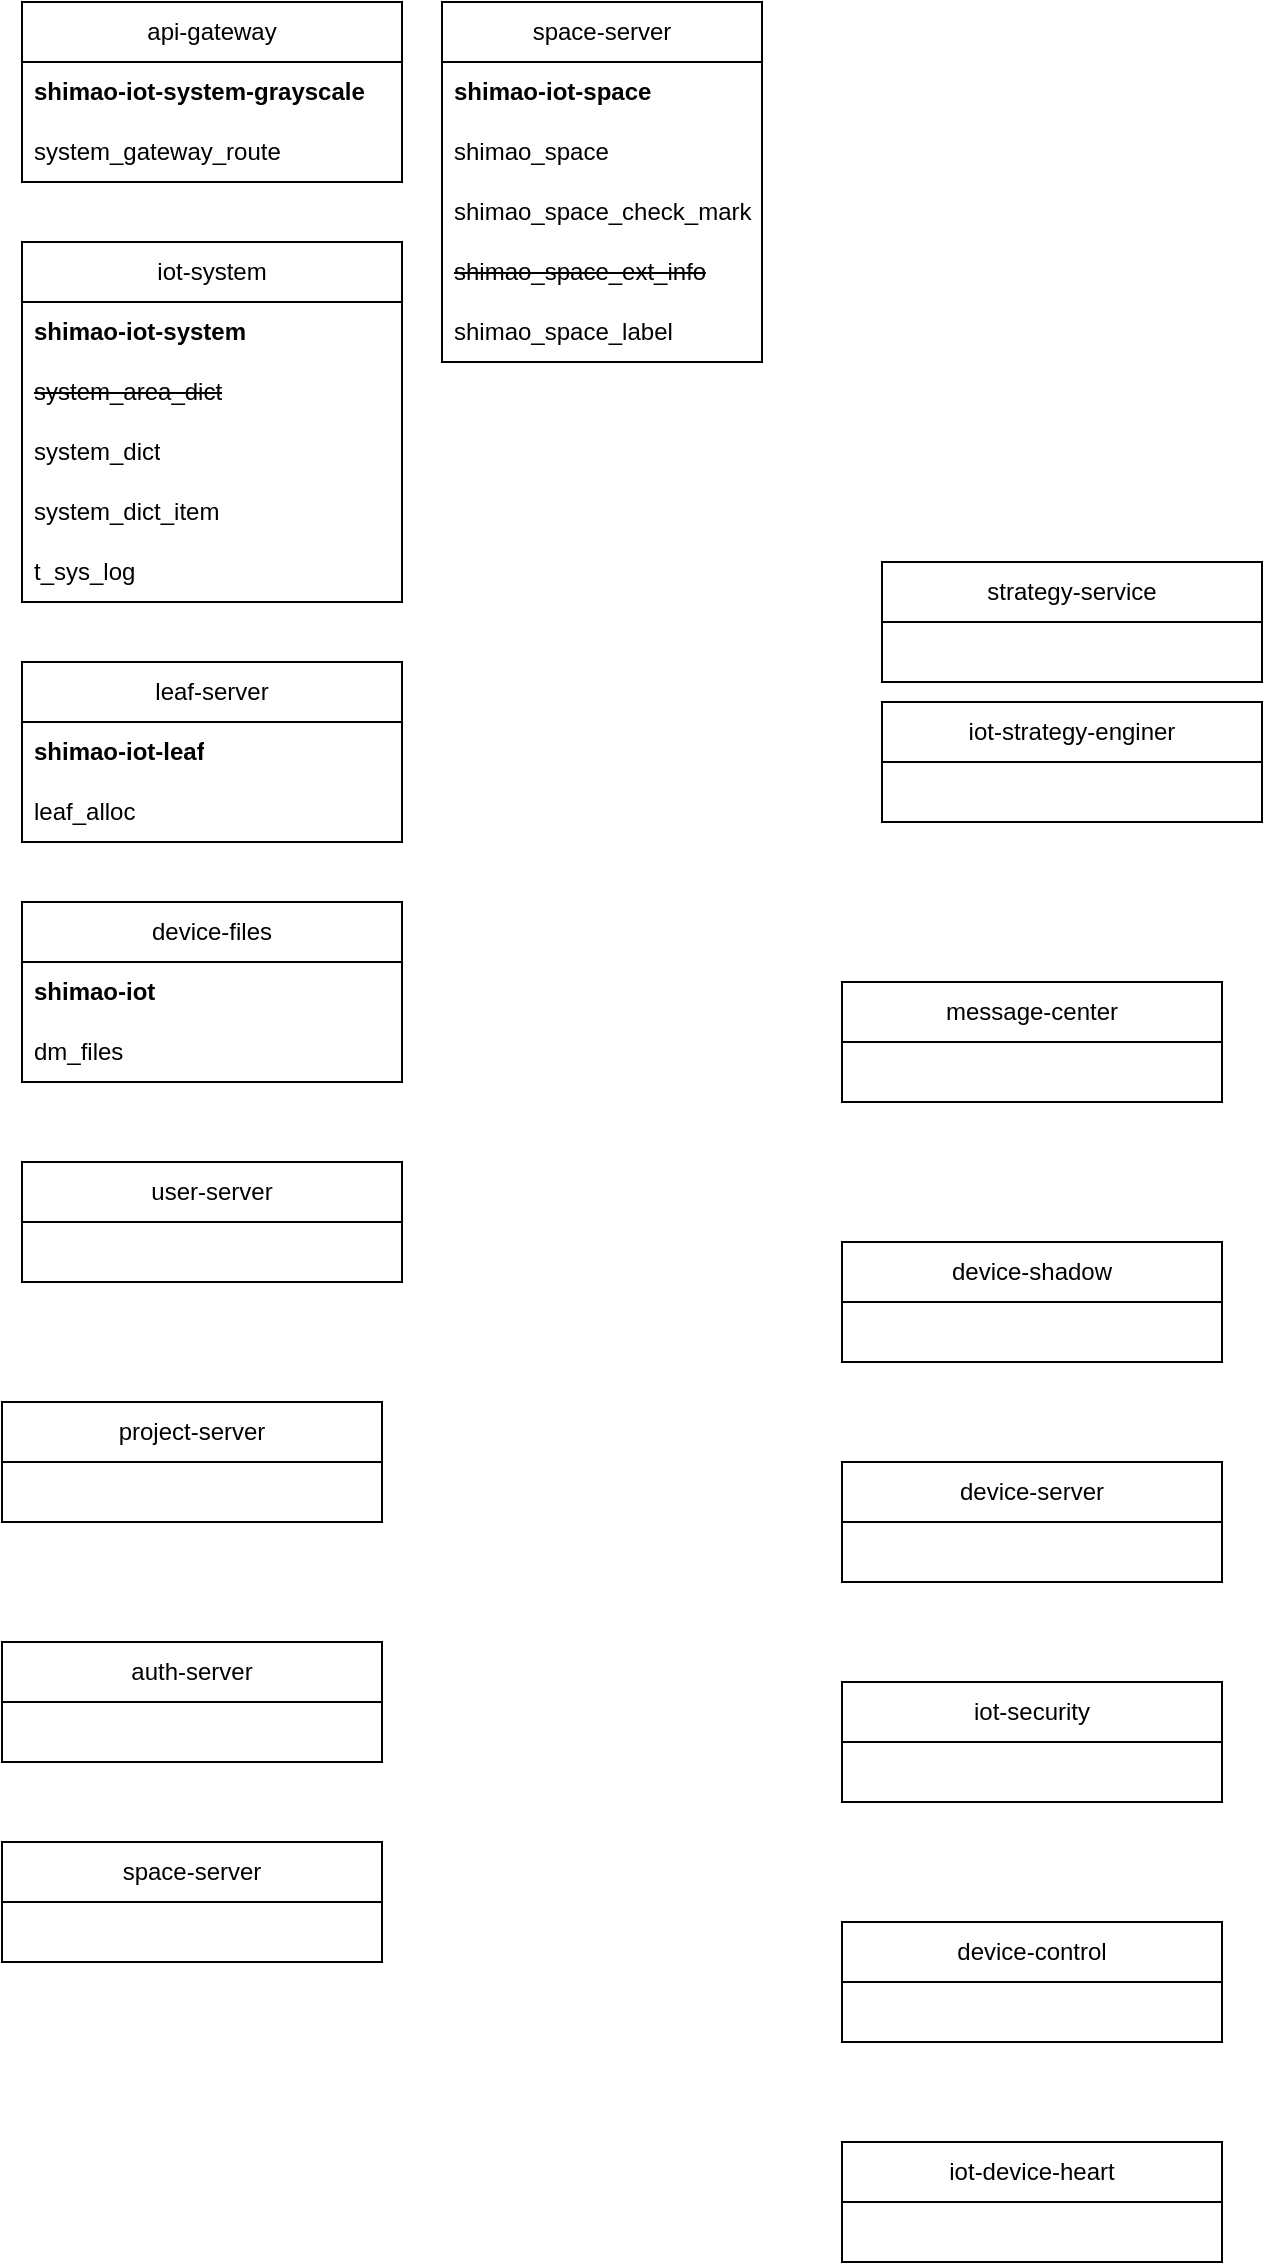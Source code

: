 <mxfile version="21.3.8" type="github">
  <diagram name="第 1 页" id="QdaQC4iQ9BGiyTKTw770">
    <mxGraphModel dx="1397" dy="748" grid="1" gridSize="10" guides="1" tooltips="1" connect="1" arrows="1" fold="1" page="1" pageScale="1" pageWidth="827" pageHeight="1169" math="0" shadow="0">
      <root>
        <mxCell id="0" />
        <mxCell id="1" parent="0" />
        <mxCell id="64MMbICncz5PE0fVNHqt-2" value="space-server" style="swimlane;fontStyle=0;childLayout=stackLayout;horizontal=1;startSize=30;horizontalStack=0;resizeParent=1;resizeParentMax=0;resizeLast=0;collapsible=1;marginBottom=0;whiteSpace=wrap;html=1;" vertex="1" parent="1">
          <mxGeometry x="460" y="110" width="160" height="180" as="geometry">
            <mxRectangle x="240" y="310" width="110" height="30" as="alternateBounds" />
          </mxGeometry>
        </mxCell>
        <mxCell id="64MMbICncz5PE0fVNHqt-16" value="shimao-iot-space" style="text;strokeColor=none;fillColor=none;align=left;verticalAlign=middle;spacingLeft=4;spacingRight=4;overflow=hidden;points=[[0,0.5],[1,0.5]];portConstraint=eastwest;rotatable=0;whiteSpace=wrap;html=1;fontStyle=1" vertex="1" parent="64MMbICncz5PE0fVNHqt-2">
          <mxGeometry y="30" width="160" height="30" as="geometry" />
        </mxCell>
        <mxCell id="64MMbICncz5PE0fVNHqt-3" value="shimao_space" style="text;strokeColor=none;fillColor=none;align=left;verticalAlign=middle;spacingLeft=4;spacingRight=4;overflow=hidden;points=[[0,0.5],[1,0.5]];portConstraint=eastwest;rotatable=0;whiteSpace=wrap;html=1;" vertex="1" parent="64MMbICncz5PE0fVNHqt-2">
          <mxGeometry y="60" width="160" height="30" as="geometry" />
        </mxCell>
        <mxCell id="64MMbICncz5PE0fVNHqt-4" value="shimao_space_check_mark" style="text;strokeColor=none;fillColor=none;align=left;verticalAlign=middle;spacingLeft=4;spacingRight=4;overflow=hidden;points=[[0,0.5],[1,0.5]];portConstraint=eastwest;rotatable=0;whiteSpace=wrap;html=1;" vertex="1" parent="64MMbICncz5PE0fVNHqt-2">
          <mxGeometry y="90" width="160" height="30" as="geometry" />
        </mxCell>
        <mxCell id="64MMbICncz5PE0fVNHqt-5" value="&lt;strike&gt;shimao_space_ext_info&lt;/strike&gt;" style="text;strokeColor=none;fillColor=none;align=left;verticalAlign=middle;spacingLeft=4;spacingRight=4;overflow=hidden;points=[[0,0.5],[1,0.5]];portConstraint=eastwest;rotatable=0;whiteSpace=wrap;html=1;" vertex="1" parent="64MMbICncz5PE0fVNHqt-2">
          <mxGeometry y="120" width="160" height="30" as="geometry" />
        </mxCell>
        <mxCell id="64MMbICncz5PE0fVNHqt-8" value="shimao_space_label" style="text;strokeColor=none;fillColor=none;align=left;verticalAlign=middle;spacingLeft=4;spacingRight=4;overflow=hidden;points=[[0,0.5],[1,0.5]];portConstraint=eastwest;rotatable=0;whiteSpace=wrap;html=1;" vertex="1" parent="64MMbICncz5PE0fVNHqt-2">
          <mxGeometry y="150" width="160" height="30" as="geometry" />
        </mxCell>
        <mxCell id="64MMbICncz5PE0fVNHqt-9" value="api-gateway" style="swimlane;fontStyle=0;childLayout=stackLayout;horizontal=1;startSize=30;horizontalStack=0;resizeParent=1;resizeParentMax=0;resizeLast=0;collapsible=1;marginBottom=0;whiteSpace=wrap;html=1;" vertex="1" parent="1">
          <mxGeometry x="250" y="110" width="190" height="90" as="geometry">
            <mxRectangle x="240" y="310" width="110" height="30" as="alternateBounds" />
          </mxGeometry>
        </mxCell>
        <mxCell id="64MMbICncz5PE0fVNHqt-17" value="shimao-iot-system-grayscale" style="text;strokeColor=none;fillColor=none;align=left;verticalAlign=middle;spacingLeft=4;spacingRight=4;overflow=hidden;points=[[0,0.5],[1,0.5]];portConstraint=eastwest;rotatable=0;whiteSpace=wrap;html=1;fontStyle=1" vertex="1" parent="64MMbICncz5PE0fVNHqt-9">
          <mxGeometry y="30" width="190" height="30" as="geometry" />
        </mxCell>
        <mxCell id="64MMbICncz5PE0fVNHqt-10" value="system_gateway_route" style="text;strokeColor=none;fillColor=none;align=left;verticalAlign=middle;spacingLeft=4;spacingRight=4;overflow=hidden;points=[[0,0.5],[1,0.5]];portConstraint=eastwest;rotatable=0;whiteSpace=wrap;html=1;" vertex="1" parent="64MMbICncz5PE0fVNHqt-9">
          <mxGeometry y="60" width="190" height="30" as="geometry" />
        </mxCell>
        <mxCell id="64MMbICncz5PE0fVNHqt-14" value="iot-system" style="swimlane;fontStyle=0;childLayout=stackLayout;horizontal=1;startSize=30;horizontalStack=0;resizeParent=1;resizeParentMax=0;resizeLast=0;collapsible=1;marginBottom=0;whiteSpace=wrap;html=1;" vertex="1" parent="1">
          <mxGeometry x="250" y="230" width="190" height="180" as="geometry">
            <mxRectangle x="240" y="310" width="110" height="30" as="alternateBounds" />
          </mxGeometry>
        </mxCell>
        <mxCell id="64MMbICncz5PE0fVNHqt-15" value="shimao-iot-system" style="text;strokeColor=none;fillColor=none;align=left;verticalAlign=middle;spacingLeft=4;spacingRight=4;overflow=hidden;points=[[0,0.5],[1,0.5]];portConstraint=eastwest;rotatable=0;whiteSpace=wrap;html=1;fontStyle=1" vertex="1" parent="64MMbICncz5PE0fVNHqt-14">
          <mxGeometry y="30" width="190" height="30" as="geometry" />
        </mxCell>
        <mxCell id="64MMbICncz5PE0fVNHqt-21" value="&lt;strike&gt;system_area_dict&lt;/strike&gt;" style="text;strokeColor=none;fillColor=none;align=left;verticalAlign=middle;spacingLeft=4;spacingRight=4;overflow=hidden;points=[[0,0.5],[1,0.5]];portConstraint=eastwest;rotatable=0;whiteSpace=wrap;html=1;fontStyle=0" vertex="1" parent="64MMbICncz5PE0fVNHqt-14">
          <mxGeometry y="60" width="190" height="30" as="geometry" />
        </mxCell>
        <mxCell id="64MMbICncz5PE0fVNHqt-18" value="system_dict" style="text;strokeColor=none;fillColor=none;align=left;verticalAlign=middle;spacingLeft=4;spacingRight=4;overflow=hidden;points=[[0,0.5],[1,0.5]];portConstraint=eastwest;rotatable=0;whiteSpace=wrap;html=1;fontStyle=0" vertex="1" parent="64MMbICncz5PE0fVNHqt-14">
          <mxGeometry y="90" width="190" height="30" as="geometry" />
        </mxCell>
        <mxCell id="64MMbICncz5PE0fVNHqt-19" value="system_dict_item" style="text;strokeColor=none;fillColor=none;align=left;verticalAlign=middle;spacingLeft=4;spacingRight=4;overflow=hidden;points=[[0,0.5],[1,0.5]];portConstraint=eastwest;rotatable=0;whiteSpace=wrap;html=1;fontStyle=0" vertex="1" parent="64MMbICncz5PE0fVNHqt-14">
          <mxGeometry y="120" width="190" height="30" as="geometry" />
        </mxCell>
        <mxCell id="64MMbICncz5PE0fVNHqt-20" value="t_sys_log" style="text;strokeColor=none;fillColor=none;align=left;verticalAlign=middle;spacingLeft=4;spacingRight=4;overflow=hidden;points=[[0,0.5],[1,0.5]];portConstraint=eastwest;rotatable=0;whiteSpace=wrap;html=1;fontStyle=0" vertex="1" parent="64MMbICncz5PE0fVNHqt-14">
          <mxGeometry y="150" width="190" height="30" as="geometry" />
        </mxCell>
        <mxCell id="64MMbICncz5PE0fVNHqt-22" value="leaf-server" style="swimlane;fontStyle=0;childLayout=stackLayout;horizontal=1;startSize=30;horizontalStack=0;resizeParent=1;resizeParentMax=0;resizeLast=0;collapsible=1;marginBottom=0;whiteSpace=wrap;html=1;" vertex="1" parent="1">
          <mxGeometry x="250" y="440" width="190" height="90" as="geometry">
            <mxRectangle x="240" y="310" width="110" height="30" as="alternateBounds" />
          </mxGeometry>
        </mxCell>
        <mxCell id="64MMbICncz5PE0fVNHqt-23" value="shimao-iot-leaf" style="text;strokeColor=none;fillColor=none;align=left;verticalAlign=middle;spacingLeft=4;spacingRight=4;overflow=hidden;points=[[0,0.5],[1,0.5]];portConstraint=eastwest;rotatable=0;whiteSpace=wrap;html=1;fontStyle=1" vertex="1" parent="64MMbICncz5PE0fVNHqt-22">
          <mxGeometry y="30" width="190" height="30" as="geometry" />
        </mxCell>
        <mxCell id="64MMbICncz5PE0fVNHqt-27" value="leaf_alloc" style="text;strokeColor=none;fillColor=none;align=left;verticalAlign=middle;spacingLeft=4;spacingRight=4;overflow=hidden;points=[[0,0.5],[1,0.5]];portConstraint=eastwest;rotatable=0;whiteSpace=wrap;html=1;fontStyle=0" vertex="1" parent="64MMbICncz5PE0fVNHqt-22">
          <mxGeometry y="60" width="190" height="30" as="geometry" />
        </mxCell>
        <mxCell id="64MMbICncz5PE0fVNHqt-28" value="device-files" style="swimlane;fontStyle=0;childLayout=stackLayout;horizontal=1;startSize=30;horizontalStack=0;resizeParent=1;resizeParentMax=0;resizeLast=0;collapsible=1;marginBottom=0;whiteSpace=wrap;html=1;" vertex="1" parent="1">
          <mxGeometry x="250" y="560" width="190" height="90" as="geometry">
            <mxRectangle x="240" y="310" width="110" height="30" as="alternateBounds" />
          </mxGeometry>
        </mxCell>
        <mxCell id="64MMbICncz5PE0fVNHqt-29" value="shimao-iot" style="text;strokeColor=none;fillColor=none;align=left;verticalAlign=middle;spacingLeft=4;spacingRight=4;overflow=hidden;points=[[0,0.5],[1,0.5]];portConstraint=eastwest;rotatable=0;whiteSpace=wrap;html=1;fontStyle=1" vertex="1" parent="64MMbICncz5PE0fVNHqt-28">
          <mxGeometry y="30" width="190" height="30" as="geometry" />
        </mxCell>
        <mxCell id="64MMbICncz5PE0fVNHqt-42" value="dm_files" style="text;strokeColor=none;fillColor=none;align=left;verticalAlign=middle;spacingLeft=4;spacingRight=4;overflow=hidden;points=[[0,0.5],[1,0.5]];portConstraint=eastwest;rotatable=0;whiteSpace=wrap;html=1;fontStyle=0" vertex="1" parent="64MMbICncz5PE0fVNHqt-28">
          <mxGeometry y="60" width="190" height="30" as="geometry" />
        </mxCell>
        <mxCell id="64MMbICncz5PE0fVNHqt-36" value="device-server" style="swimlane;fontStyle=0;childLayout=stackLayout;horizontal=1;startSize=30;horizontalStack=0;resizeParent=1;resizeParentMax=0;resizeLast=0;collapsible=1;marginBottom=0;whiteSpace=wrap;html=1;" vertex="1" parent="1">
          <mxGeometry x="660" y="840" width="190" height="60" as="geometry">
            <mxRectangle x="240" y="310" width="110" height="30" as="alternateBounds" />
          </mxGeometry>
        </mxCell>
        <mxCell id="64MMbICncz5PE0fVNHqt-37" value="device-shadow" style="swimlane;fontStyle=0;childLayout=stackLayout;horizontal=1;startSize=30;horizontalStack=0;resizeParent=1;resizeParentMax=0;resizeLast=0;collapsible=1;marginBottom=0;whiteSpace=wrap;html=1;" vertex="1" parent="1">
          <mxGeometry x="660" y="730" width="190" height="60" as="geometry">
            <mxRectangle x="240" y="310" width="110" height="30" as="alternateBounds" />
          </mxGeometry>
        </mxCell>
        <mxCell id="64MMbICncz5PE0fVNHqt-38" value="space-server" style="swimlane;fontStyle=0;childLayout=stackLayout;horizontal=1;startSize=30;horizontalStack=0;resizeParent=1;resizeParentMax=0;resizeLast=0;collapsible=1;marginBottom=0;whiteSpace=wrap;html=1;" vertex="1" parent="1">
          <mxGeometry x="240" y="1030" width="190" height="60" as="geometry">
            <mxRectangle x="240" y="310" width="110" height="30" as="alternateBounds" />
          </mxGeometry>
        </mxCell>
        <mxCell id="64MMbICncz5PE0fVNHqt-39" value="auth-server" style="swimlane;fontStyle=0;childLayout=stackLayout;horizontal=1;startSize=30;horizontalStack=0;resizeParent=1;resizeParentMax=0;resizeLast=0;collapsible=1;marginBottom=0;whiteSpace=wrap;html=1;" vertex="1" parent="1">
          <mxGeometry x="240" y="930" width="190" height="60" as="geometry">
            <mxRectangle x="240" y="310" width="110" height="30" as="alternateBounds" />
          </mxGeometry>
        </mxCell>
        <mxCell id="64MMbICncz5PE0fVNHqt-40" value="project-server" style="swimlane;fontStyle=0;childLayout=stackLayout;horizontal=1;startSize=30;horizontalStack=0;resizeParent=1;resizeParentMax=0;resizeLast=0;collapsible=1;marginBottom=0;whiteSpace=wrap;html=1;" vertex="1" parent="1">
          <mxGeometry x="240" y="810" width="190" height="60" as="geometry">
            <mxRectangle x="240" y="310" width="110" height="30" as="alternateBounds" />
          </mxGeometry>
        </mxCell>
        <mxCell id="64MMbICncz5PE0fVNHqt-41" value="user-server" style="swimlane;fontStyle=0;childLayout=stackLayout;horizontal=1;startSize=30;horizontalStack=0;resizeParent=1;resizeParentMax=0;resizeLast=0;collapsible=1;marginBottom=0;whiteSpace=wrap;html=1;" vertex="1" parent="1">
          <mxGeometry x="250" y="690" width="190" height="60" as="geometry">
            <mxRectangle x="240" y="310" width="110" height="30" as="alternateBounds" />
          </mxGeometry>
        </mxCell>
        <mxCell id="64MMbICncz5PE0fVNHqt-43" value="iot-security" style="swimlane;fontStyle=0;childLayout=stackLayout;horizontal=1;startSize=30;horizontalStack=0;resizeParent=1;resizeParentMax=0;resizeLast=0;collapsible=1;marginBottom=0;whiteSpace=wrap;html=1;" vertex="1" parent="1">
          <mxGeometry x="660" y="950" width="190" height="60" as="geometry">
            <mxRectangle x="240" y="310" width="110" height="30" as="alternateBounds" />
          </mxGeometry>
        </mxCell>
        <mxCell id="64MMbICncz5PE0fVNHqt-44" value="device-control" style="swimlane;fontStyle=0;childLayout=stackLayout;horizontal=1;startSize=30;horizontalStack=0;resizeParent=1;resizeParentMax=0;resizeLast=0;collapsible=1;marginBottom=0;whiteSpace=wrap;html=1;" vertex="1" parent="1">
          <mxGeometry x="660" y="1070" width="190" height="60" as="geometry">
            <mxRectangle x="240" y="310" width="110" height="30" as="alternateBounds" />
          </mxGeometry>
        </mxCell>
        <mxCell id="64MMbICncz5PE0fVNHqt-45" value="message-center" style="swimlane;fontStyle=0;childLayout=stackLayout;horizontal=1;startSize=30;horizontalStack=0;resizeParent=1;resizeParentMax=0;resizeLast=0;collapsible=1;marginBottom=0;whiteSpace=wrap;html=1;" vertex="1" parent="1">
          <mxGeometry x="660" y="600" width="190" height="60" as="geometry">
            <mxRectangle x="240" y="310" width="110" height="30" as="alternateBounds" />
          </mxGeometry>
        </mxCell>
        <mxCell id="64MMbICncz5PE0fVNHqt-46" value="iot-device-heart" style="swimlane;fontStyle=0;childLayout=stackLayout;horizontal=1;startSize=30;horizontalStack=0;resizeParent=1;resizeParentMax=0;resizeLast=0;collapsible=1;marginBottom=0;whiteSpace=wrap;html=1;" vertex="1" parent="1">
          <mxGeometry x="660" y="1180" width="190" height="60" as="geometry">
            <mxRectangle x="240" y="310" width="110" height="30" as="alternateBounds" />
          </mxGeometry>
        </mxCell>
        <mxCell id="64MMbICncz5PE0fVNHqt-35" value="iot-strategy-enginer" style="swimlane;fontStyle=0;childLayout=stackLayout;horizontal=1;startSize=30;horizontalStack=0;resizeParent=1;resizeParentMax=0;resizeLast=0;collapsible=1;marginBottom=0;whiteSpace=wrap;html=1;" vertex="1" parent="1">
          <mxGeometry x="680" y="460" width="190" height="60" as="geometry">
            <mxRectangle x="240" y="310" width="110" height="30" as="alternateBounds" />
          </mxGeometry>
        </mxCell>
        <mxCell id="64MMbICncz5PE0fVNHqt-47" value="strategy-service" style="swimlane;fontStyle=0;childLayout=stackLayout;horizontal=1;startSize=30;horizontalStack=0;resizeParent=1;resizeParentMax=0;resizeLast=0;collapsible=1;marginBottom=0;whiteSpace=wrap;html=1;" vertex="1" parent="1">
          <mxGeometry x="680" y="390" width="190" height="60" as="geometry">
            <mxRectangle x="240" y="310" width="110" height="30" as="alternateBounds" />
          </mxGeometry>
        </mxCell>
      </root>
    </mxGraphModel>
  </diagram>
</mxfile>
